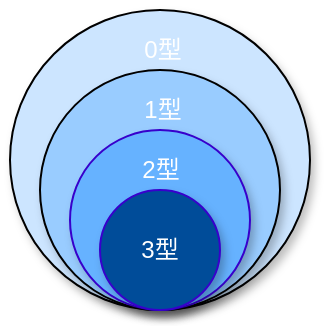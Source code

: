 <mxfile version="13.9.9" type="device"><diagram id="jOlxcyUCV7K3cnvfmYM1" name="第 1 页"><mxGraphModel dx="1088" dy="872" grid="1" gridSize="10" guides="1" tooltips="1" connect="1" arrows="1" fold="1" page="1" pageScale="1" pageWidth="827" pageHeight="1169" math="0" shadow="0"><root><mxCell id="0"/><mxCell id="1" parent="0"/><mxCell id="xH_018qxiQIkFwSSCRKS-4" value="0型" style="ellipse;whiteSpace=wrap;html=1;aspect=fixed;fillColor=#CCE5FF;shadow=1;" parent="1" vertex="1"><mxGeometry x="289" y="300" width="150" height="150" as="geometry"/></mxCell><mxCell id="xH_018qxiQIkFwSSCRKS-3" value="1型" style="ellipse;whiteSpace=wrap;html=1;aspect=fixed;fillColor=#99CCFF;shadow=1;" parent="1" vertex="1"><mxGeometry x="304" y="330" width="120" height="120" as="geometry"/></mxCell><mxCell id="xH_018qxiQIkFwSSCRKS-2" value="2型" style="ellipse;whiteSpace=wrap;html=1;aspect=fixed;strokeColor=#3700CC;fontColor=#ffffff;fillColor=#66B2FF;shadow=1;" parent="1" vertex="1"><mxGeometry x="319" y="360" width="90" height="90" as="geometry"/></mxCell><mxCell id="xH_018qxiQIkFwSSCRKS-1" value="3型" style="ellipse;whiteSpace=wrap;html=1;aspect=fixed;strokeColor=#3700CC;fontColor=#ffffff;fillColor=#004C99;shadow=1;sketch=0;" parent="1" vertex="1"><mxGeometry x="334" y="390" width="60" height="60" as="geometry"/></mxCell><mxCell id="xH_018qxiQIkFwSSCRKS-5" value="&lt;font color=&quot;#ffffff&quot;&gt;2型&lt;/font&gt;" style="text;html=1;align=center;verticalAlign=middle;resizable=0;points=[];autosize=1;" parent="1" vertex="1"><mxGeometry x="349" y="370" width="30" height="20" as="geometry"/></mxCell><mxCell id="xH_018qxiQIkFwSSCRKS-6" value="1型" style="text;html=1;align=center;verticalAlign=middle;resizable=0;points=[];autosize=1;fontColor=#FFFFFF;" parent="1" vertex="1"><mxGeometry x="350" y="340" width="30" height="20" as="geometry"/></mxCell><mxCell id="xH_018qxiQIkFwSSCRKS-7" value="0型" style="text;html=1;align=center;verticalAlign=middle;resizable=0;points=[];autosize=1;fontColor=#FFFFFF;" parent="1" vertex="1"><mxGeometry x="350" y="310" width="30" height="20" as="geometry"/></mxCell></root></mxGraphModel></diagram></mxfile>